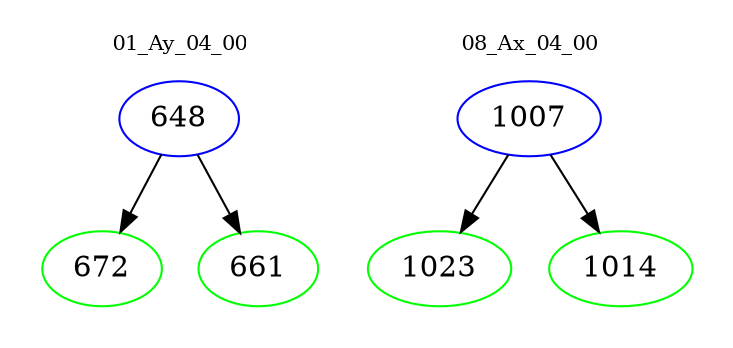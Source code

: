digraph{
subgraph cluster_0 {
color = white
label = "01_Ay_04_00";
fontsize=10;
T0_648 [label="648", color="blue"]
T0_648 -> T0_672 [color="black"]
T0_672 [label="672", color="green"]
T0_648 -> T0_661 [color="black"]
T0_661 [label="661", color="green"]
}
subgraph cluster_1 {
color = white
label = "08_Ax_04_00";
fontsize=10;
T1_1007 [label="1007", color="blue"]
T1_1007 -> T1_1023 [color="black"]
T1_1023 [label="1023", color="green"]
T1_1007 -> T1_1014 [color="black"]
T1_1014 [label="1014", color="green"]
}
}
